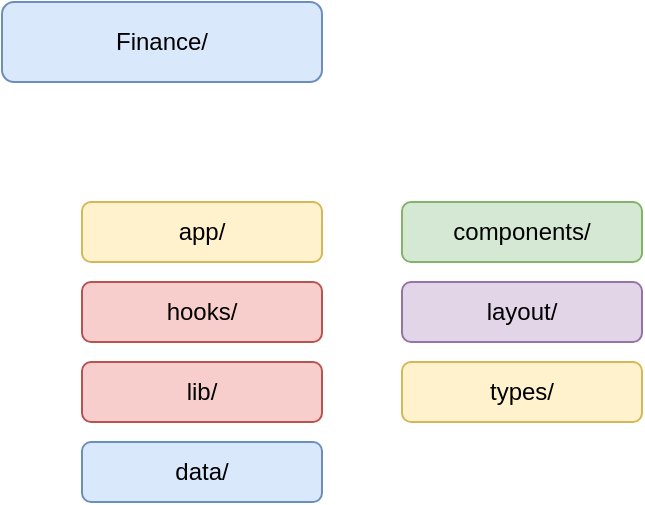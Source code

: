 <?xml version="1.0" encoding="UTF-8"?>
<mxfile>
  <diagram name="Estructura de Carpetas" id="estructura-carpetas">
    <mxGraphModel dx="1000" dy="1000" grid="1" gridSize="10" guides="1" tooltips="1" connect="1" arrows="1" fold="1" page="1" pageScale="1" pageWidth="850" pageHeight="1100">
      <root>
        <mxCell id="0" />
        <mxCell id="1" parent="0" />
        <mxCell id="2" value="Finance/" style="rounded=1;whiteSpace=wrap;html=1;fillColor=#dae8fc;strokeColor=#6c8ebf;" vertex="1" parent="1">
          <mxGeometry x="40" y="40" width="160" height="40" as="geometry" />
        </mxCell>
        <mxCell id="3" value="app/" style="rounded=1;whiteSpace=wrap;html=1;fillColor=#fff2cc;strokeColor=#d6b656;" vertex="1" parent="2">
          <mxGeometry x="40" y="100" width="120" height="30" as="geometry" />
        </mxCell>
        <mxCell id="4" value="components/" style="rounded=1;whiteSpace=wrap;html=1;fillColor=#d5e8d4;strokeColor=#82b366;" vertex="1" parent="2">
          <mxGeometry x="200" y="100" width="120" height="30" as="geometry" />
        </mxCell>
        <mxCell id="5" value="hooks/" style="rounded=1;whiteSpace=wrap;html=1;fillColor=#f8cecc;strokeColor=#b85450;" vertex="1" parent="2">
          <mxGeometry x="40" y="140" width="120" height="30" as="geometry" />
        </mxCell>
        <mxCell id="6" value="layout/" style="rounded=1;whiteSpace=wrap;html=1;fillColor=#e1d5e7;strokeColor=#9673a6;" vertex="1" parent="2">
          <mxGeometry x="200" y="140" width="120" height="30" as="geometry" />
        </mxCell>
        <mxCell id="7" value="lib/" style="rounded=1;whiteSpace=wrap;html=1;fillColor=#f8cecc;strokeColor=#b85450;" vertex="1" parent="2">
          <mxGeometry x="40" y="180" width="120" height="30" as="geometry" />
        </mxCell>
        <mxCell id="8" value="types/" style="rounded=1;whiteSpace=wrap;html=1;fillColor=#fff2cc;strokeColor=#d6b656;" vertex="1" parent="2">
          <mxGeometry x="200" y="180" width="120" height="30" as="geometry" />
        </mxCell>
        <mxCell id="9" value="data/" style="rounded=1;whiteSpace=wrap;html=1;fillColor=#dae8fc;strokeColor=#6c8ebf;" vertex="1" parent="2">
          <mxGeometry x="40" y="220" width="120" height="30" as="geometry" />
        </mxCell>
      </root>
    </mxGraphModel>
  </diagram>
</mxfile> 